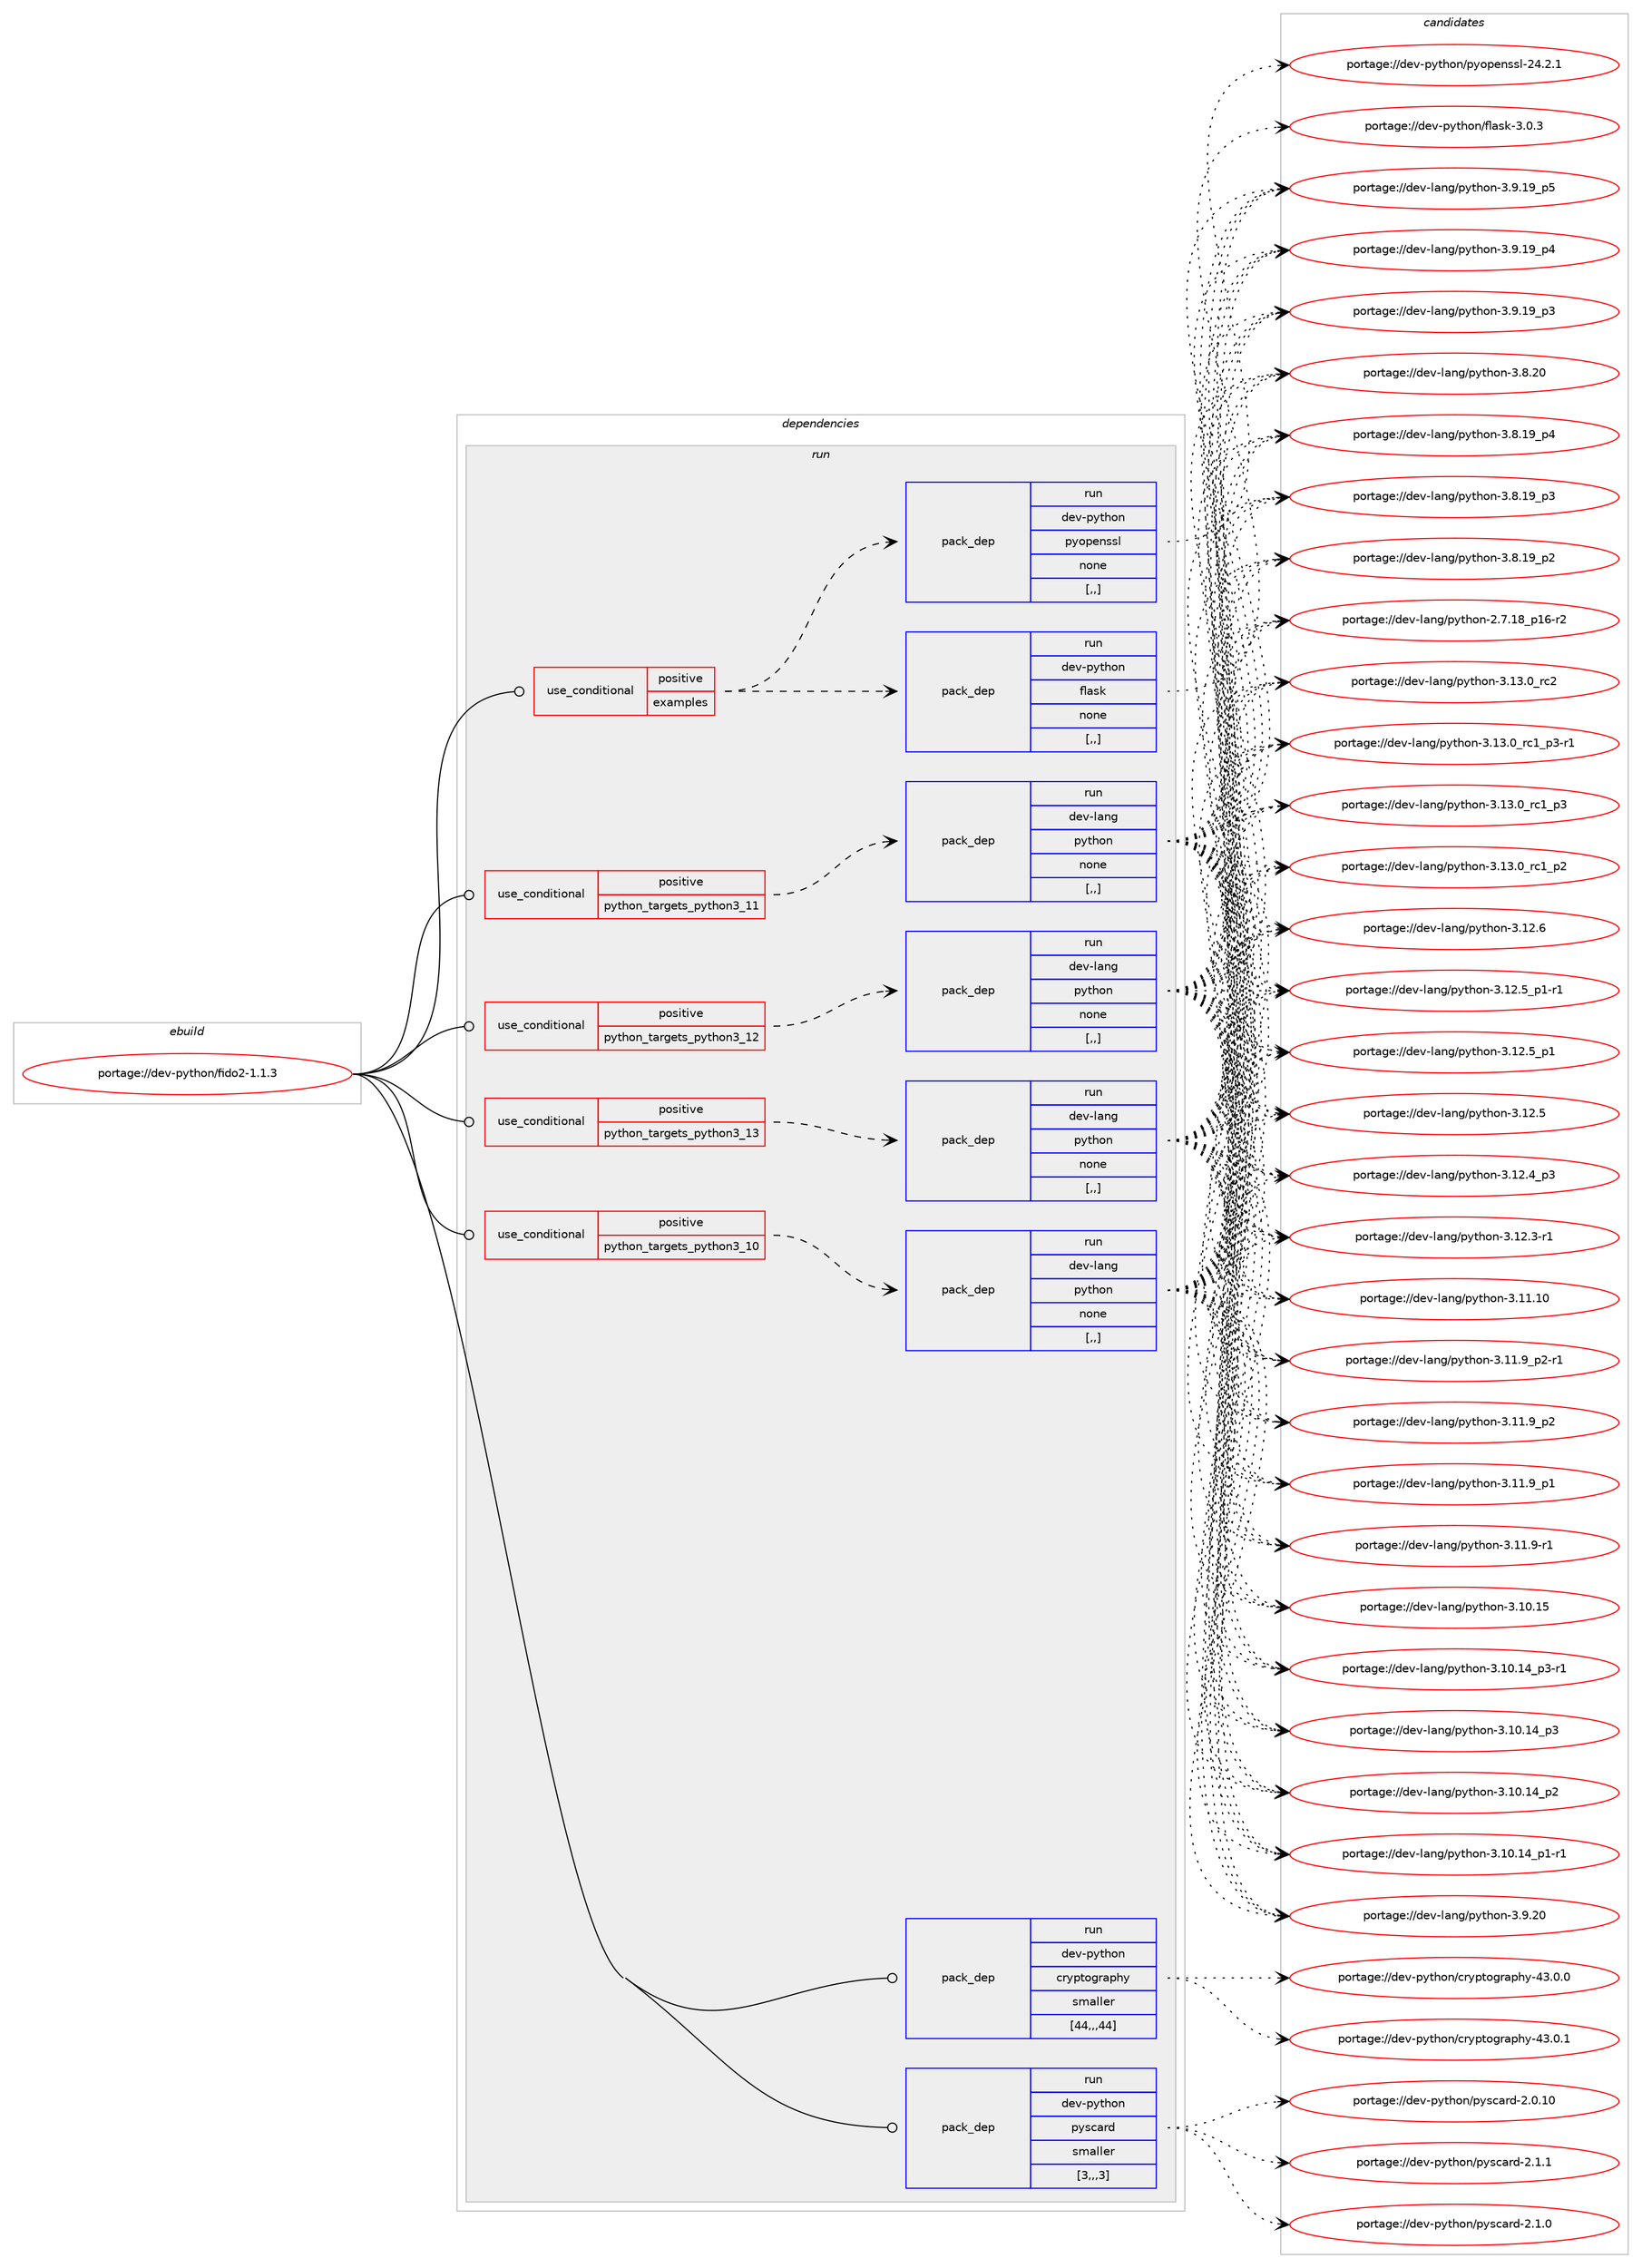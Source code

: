 digraph prolog {

# *************
# Graph options
# *************

newrank=true;
concentrate=true;
compound=true;
graph [rankdir=LR,fontname=Helvetica,fontsize=10,ranksep=1.5];#, ranksep=2.5, nodesep=0.2];
edge  [arrowhead=vee];
node  [fontname=Helvetica,fontsize=10];

# **********
# The ebuild
# **********

subgraph cluster_leftcol {
color=gray;
label=<<i>ebuild</i>>;
id [label="portage://dev-python/fido2-1.1.3", color=red, width=4, href="../dev-python/fido2-1.1.3.svg"];
}

# ****************
# The dependencies
# ****************

subgraph cluster_midcol {
color=gray;
label=<<i>dependencies</i>>;
subgraph cluster_compile {
fillcolor="#eeeeee";
style=filled;
label=<<i>compile</i>>;
}
subgraph cluster_compileandrun {
fillcolor="#eeeeee";
style=filled;
label=<<i>compile and run</i>>;
}
subgraph cluster_run {
fillcolor="#eeeeee";
style=filled;
label=<<i>run</i>>;
subgraph cond163036 {
dependency640536 [label=<<TABLE BORDER="0" CELLBORDER="1" CELLSPACING="0" CELLPADDING="4"><TR><TD ROWSPAN="3" CELLPADDING="10">use_conditional</TD></TR><TR><TD>positive</TD></TR><TR><TD>examples</TD></TR></TABLE>>, shape=none, color=red];
subgraph pack472681 {
dependency640537 [label=<<TABLE BORDER="0" CELLBORDER="1" CELLSPACING="0" CELLPADDING="4" WIDTH="220"><TR><TD ROWSPAN="6" CELLPADDING="30">pack_dep</TD></TR><TR><TD WIDTH="110">run</TD></TR><TR><TD>dev-python</TD></TR><TR><TD>flask</TD></TR><TR><TD>none</TD></TR><TR><TD>[,,]</TD></TR></TABLE>>, shape=none, color=blue];
}
dependency640536:e -> dependency640537:w [weight=20,style="dashed",arrowhead="vee"];
subgraph pack472682 {
dependency640538 [label=<<TABLE BORDER="0" CELLBORDER="1" CELLSPACING="0" CELLPADDING="4" WIDTH="220"><TR><TD ROWSPAN="6" CELLPADDING="30">pack_dep</TD></TR><TR><TD WIDTH="110">run</TD></TR><TR><TD>dev-python</TD></TR><TR><TD>pyopenssl</TD></TR><TR><TD>none</TD></TR><TR><TD>[,,]</TD></TR></TABLE>>, shape=none, color=blue];
}
dependency640536:e -> dependency640538:w [weight=20,style="dashed",arrowhead="vee"];
}
id:e -> dependency640536:w [weight=20,style="solid",arrowhead="odot"];
subgraph cond163037 {
dependency640539 [label=<<TABLE BORDER="0" CELLBORDER="1" CELLSPACING="0" CELLPADDING="4"><TR><TD ROWSPAN="3" CELLPADDING="10">use_conditional</TD></TR><TR><TD>positive</TD></TR><TR><TD>python_targets_python3_10</TD></TR></TABLE>>, shape=none, color=red];
subgraph pack472683 {
dependency640540 [label=<<TABLE BORDER="0" CELLBORDER="1" CELLSPACING="0" CELLPADDING="4" WIDTH="220"><TR><TD ROWSPAN="6" CELLPADDING="30">pack_dep</TD></TR><TR><TD WIDTH="110">run</TD></TR><TR><TD>dev-lang</TD></TR><TR><TD>python</TD></TR><TR><TD>none</TD></TR><TR><TD>[,,]</TD></TR></TABLE>>, shape=none, color=blue];
}
dependency640539:e -> dependency640540:w [weight=20,style="dashed",arrowhead="vee"];
}
id:e -> dependency640539:w [weight=20,style="solid",arrowhead="odot"];
subgraph cond163038 {
dependency640541 [label=<<TABLE BORDER="0" CELLBORDER="1" CELLSPACING="0" CELLPADDING="4"><TR><TD ROWSPAN="3" CELLPADDING="10">use_conditional</TD></TR><TR><TD>positive</TD></TR><TR><TD>python_targets_python3_11</TD></TR></TABLE>>, shape=none, color=red];
subgraph pack472684 {
dependency640542 [label=<<TABLE BORDER="0" CELLBORDER="1" CELLSPACING="0" CELLPADDING="4" WIDTH="220"><TR><TD ROWSPAN="6" CELLPADDING="30">pack_dep</TD></TR><TR><TD WIDTH="110">run</TD></TR><TR><TD>dev-lang</TD></TR><TR><TD>python</TD></TR><TR><TD>none</TD></TR><TR><TD>[,,]</TD></TR></TABLE>>, shape=none, color=blue];
}
dependency640541:e -> dependency640542:w [weight=20,style="dashed",arrowhead="vee"];
}
id:e -> dependency640541:w [weight=20,style="solid",arrowhead="odot"];
subgraph cond163039 {
dependency640543 [label=<<TABLE BORDER="0" CELLBORDER="1" CELLSPACING="0" CELLPADDING="4"><TR><TD ROWSPAN="3" CELLPADDING="10">use_conditional</TD></TR><TR><TD>positive</TD></TR><TR><TD>python_targets_python3_12</TD></TR></TABLE>>, shape=none, color=red];
subgraph pack472685 {
dependency640544 [label=<<TABLE BORDER="0" CELLBORDER="1" CELLSPACING="0" CELLPADDING="4" WIDTH="220"><TR><TD ROWSPAN="6" CELLPADDING="30">pack_dep</TD></TR><TR><TD WIDTH="110">run</TD></TR><TR><TD>dev-lang</TD></TR><TR><TD>python</TD></TR><TR><TD>none</TD></TR><TR><TD>[,,]</TD></TR></TABLE>>, shape=none, color=blue];
}
dependency640543:e -> dependency640544:w [weight=20,style="dashed",arrowhead="vee"];
}
id:e -> dependency640543:w [weight=20,style="solid",arrowhead="odot"];
subgraph cond163040 {
dependency640545 [label=<<TABLE BORDER="0" CELLBORDER="1" CELLSPACING="0" CELLPADDING="4"><TR><TD ROWSPAN="3" CELLPADDING="10">use_conditional</TD></TR><TR><TD>positive</TD></TR><TR><TD>python_targets_python3_13</TD></TR></TABLE>>, shape=none, color=red];
subgraph pack472686 {
dependency640546 [label=<<TABLE BORDER="0" CELLBORDER="1" CELLSPACING="0" CELLPADDING="4" WIDTH="220"><TR><TD ROWSPAN="6" CELLPADDING="30">pack_dep</TD></TR><TR><TD WIDTH="110">run</TD></TR><TR><TD>dev-lang</TD></TR><TR><TD>python</TD></TR><TR><TD>none</TD></TR><TR><TD>[,,]</TD></TR></TABLE>>, shape=none, color=blue];
}
dependency640545:e -> dependency640546:w [weight=20,style="dashed",arrowhead="vee"];
}
id:e -> dependency640545:w [weight=20,style="solid",arrowhead="odot"];
subgraph pack472687 {
dependency640547 [label=<<TABLE BORDER="0" CELLBORDER="1" CELLSPACING="0" CELLPADDING="4" WIDTH="220"><TR><TD ROWSPAN="6" CELLPADDING="30">pack_dep</TD></TR><TR><TD WIDTH="110">run</TD></TR><TR><TD>dev-python</TD></TR><TR><TD>cryptography</TD></TR><TR><TD>smaller</TD></TR><TR><TD>[44,,,44]</TD></TR></TABLE>>, shape=none, color=blue];
}
id:e -> dependency640547:w [weight=20,style="solid",arrowhead="odot"];
subgraph pack472688 {
dependency640548 [label=<<TABLE BORDER="0" CELLBORDER="1" CELLSPACING="0" CELLPADDING="4" WIDTH="220"><TR><TD ROWSPAN="6" CELLPADDING="30">pack_dep</TD></TR><TR><TD WIDTH="110">run</TD></TR><TR><TD>dev-python</TD></TR><TR><TD>pyscard</TD></TR><TR><TD>smaller</TD></TR><TR><TD>[3,,,3]</TD></TR></TABLE>>, shape=none, color=blue];
}
id:e -> dependency640548:w [weight=20,style="solid",arrowhead="odot"];
}
}

# **************
# The candidates
# **************

subgraph cluster_choices {
rank=same;
color=gray;
label=<<i>candidates</i>>;

subgraph choice472681 {
color=black;
nodesep=1;
choice100101118451121211161041111104710210897115107455146484651 [label="portage://dev-python/flask-3.0.3", color=red, width=4,href="../dev-python/flask-3.0.3.svg"];
dependency640537:e -> choice100101118451121211161041111104710210897115107455146484651:w [style=dotted,weight="100"];
}
subgraph choice472682 {
color=black;
nodesep=1;
choice100101118451121211161041111104711212111111210111011511510845505246504649 [label="portage://dev-python/pyopenssl-24.2.1", color=red, width=4,href="../dev-python/pyopenssl-24.2.1.svg"];
dependency640538:e -> choice100101118451121211161041111104711212111111210111011511510845505246504649:w [style=dotted,weight="100"];
}
subgraph choice472683 {
color=black;
nodesep=1;
choice10010111845108971101034711212111610411111045514649514648951149950 [label="portage://dev-lang/python-3.13.0_rc2", color=red, width=4,href="../dev-lang/python-3.13.0_rc2.svg"];
choice1001011184510897110103471121211161041111104551464951464895114994995112514511449 [label="portage://dev-lang/python-3.13.0_rc1_p3-r1", color=red, width=4,href="../dev-lang/python-3.13.0_rc1_p3-r1.svg"];
choice100101118451089711010347112121116104111110455146495146489511499499511251 [label="portage://dev-lang/python-3.13.0_rc1_p3", color=red, width=4,href="../dev-lang/python-3.13.0_rc1_p3.svg"];
choice100101118451089711010347112121116104111110455146495146489511499499511250 [label="portage://dev-lang/python-3.13.0_rc1_p2", color=red, width=4,href="../dev-lang/python-3.13.0_rc1_p2.svg"];
choice10010111845108971101034711212111610411111045514649504654 [label="portage://dev-lang/python-3.12.6", color=red, width=4,href="../dev-lang/python-3.12.6.svg"];
choice1001011184510897110103471121211161041111104551464950465395112494511449 [label="portage://dev-lang/python-3.12.5_p1-r1", color=red, width=4,href="../dev-lang/python-3.12.5_p1-r1.svg"];
choice100101118451089711010347112121116104111110455146495046539511249 [label="portage://dev-lang/python-3.12.5_p1", color=red, width=4,href="../dev-lang/python-3.12.5_p1.svg"];
choice10010111845108971101034711212111610411111045514649504653 [label="portage://dev-lang/python-3.12.5", color=red, width=4,href="../dev-lang/python-3.12.5.svg"];
choice100101118451089711010347112121116104111110455146495046529511251 [label="portage://dev-lang/python-3.12.4_p3", color=red, width=4,href="../dev-lang/python-3.12.4_p3.svg"];
choice100101118451089711010347112121116104111110455146495046514511449 [label="portage://dev-lang/python-3.12.3-r1", color=red, width=4,href="../dev-lang/python-3.12.3-r1.svg"];
choice1001011184510897110103471121211161041111104551464949464948 [label="portage://dev-lang/python-3.11.10", color=red, width=4,href="../dev-lang/python-3.11.10.svg"];
choice1001011184510897110103471121211161041111104551464949465795112504511449 [label="portage://dev-lang/python-3.11.9_p2-r1", color=red, width=4,href="../dev-lang/python-3.11.9_p2-r1.svg"];
choice100101118451089711010347112121116104111110455146494946579511250 [label="portage://dev-lang/python-3.11.9_p2", color=red, width=4,href="../dev-lang/python-3.11.9_p2.svg"];
choice100101118451089711010347112121116104111110455146494946579511249 [label="portage://dev-lang/python-3.11.9_p1", color=red, width=4,href="../dev-lang/python-3.11.9_p1.svg"];
choice100101118451089711010347112121116104111110455146494946574511449 [label="portage://dev-lang/python-3.11.9-r1", color=red, width=4,href="../dev-lang/python-3.11.9-r1.svg"];
choice1001011184510897110103471121211161041111104551464948464953 [label="portage://dev-lang/python-3.10.15", color=red, width=4,href="../dev-lang/python-3.10.15.svg"];
choice100101118451089711010347112121116104111110455146494846495295112514511449 [label="portage://dev-lang/python-3.10.14_p3-r1", color=red, width=4,href="../dev-lang/python-3.10.14_p3-r1.svg"];
choice10010111845108971101034711212111610411111045514649484649529511251 [label="portage://dev-lang/python-3.10.14_p3", color=red, width=4,href="../dev-lang/python-3.10.14_p3.svg"];
choice10010111845108971101034711212111610411111045514649484649529511250 [label="portage://dev-lang/python-3.10.14_p2", color=red, width=4,href="../dev-lang/python-3.10.14_p2.svg"];
choice100101118451089711010347112121116104111110455146494846495295112494511449 [label="portage://dev-lang/python-3.10.14_p1-r1", color=red, width=4,href="../dev-lang/python-3.10.14_p1-r1.svg"];
choice10010111845108971101034711212111610411111045514657465048 [label="portage://dev-lang/python-3.9.20", color=red, width=4,href="../dev-lang/python-3.9.20.svg"];
choice100101118451089711010347112121116104111110455146574649579511253 [label="portage://dev-lang/python-3.9.19_p5", color=red, width=4,href="../dev-lang/python-3.9.19_p5.svg"];
choice100101118451089711010347112121116104111110455146574649579511252 [label="portage://dev-lang/python-3.9.19_p4", color=red, width=4,href="../dev-lang/python-3.9.19_p4.svg"];
choice100101118451089711010347112121116104111110455146574649579511251 [label="portage://dev-lang/python-3.9.19_p3", color=red, width=4,href="../dev-lang/python-3.9.19_p3.svg"];
choice10010111845108971101034711212111610411111045514656465048 [label="portage://dev-lang/python-3.8.20", color=red, width=4,href="../dev-lang/python-3.8.20.svg"];
choice100101118451089711010347112121116104111110455146564649579511252 [label="portage://dev-lang/python-3.8.19_p4", color=red, width=4,href="../dev-lang/python-3.8.19_p4.svg"];
choice100101118451089711010347112121116104111110455146564649579511251 [label="portage://dev-lang/python-3.8.19_p3", color=red, width=4,href="../dev-lang/python-3.8.19_p3.svg"];
choice100101118451089711010347112121116104111110455146564649579511250 [label="portage://dev-lang/python-3.8.19_p2", color=red, width=4,href="../dev-lang/python-3.8.19_p2.svg"];
choice100101118451089711010347112121116104111110455046554649569511249544511450 [label="portage://dev-lang/python-2.7.18_p16-r2", color=red, width=4,href="../dev-lang/python-2.7.18_p16-r2.svg"];
dependency640540:e -> choice10010111845108971101034711212111610411111045514649514648951149950:w [style=dotted,weight="100"];
dependency640540:e -> choice1001011184510897110103471121211161041111104551464951464895114994995112514511449:w [style=dotted,weight="100"];
dependency640540:e -> choice100101118451089711010347112121116104111110455146495146489511499499511251:w [style=dotted,weight="100"];
dependency640540:e -> choice100101118451089711010347112121116104111110455146495146489511499499511250:w [style=dotted,weight="100"];
dependency640540:e -> choice10010111845108971101034711212111610411111045514649504654:w [style=dotted,weight="100"];
dependency640540:e -> choice1001011184510897110103471121211161041111104551464950465395112494511449:w [style=dotted,weight="100"];
dependency640540:e -> choice100101118451089711010347112121116104111110455146495046539511249:w [style=dotted,weight="100"];
dependency640540:e -> choice10010111845108971101034711212111610411111045514649504653:w [style=dotted,weight="100"];
dependency640540:e -> choice100101118451089711010347112121116104111110455146495046529511251:w [style=dotted,weight="100"];
dependency640540:e -> choice100101118451089711010347112121116104111110455146495046514511449:w [style=dotted,weight="100"];
dependency640540:e -> choice1001011184510897110103471121211161041111104551464949464948:w [style=dotted,weight="100"];
dependency640540:e -> choice1001011184510897110103471121211161041111104551464949465795112504511449:w [style=dotted,weight="100"];
dependency640540:e -> choice100101118451089711010347112121116104111110455146494946579511250:w [style=dotted,weight="100"];
dependency640540:e -> choice100101118451089711010347112121116104111110455146494946579511249:w [style=dotted,weight="100"];
dependency640540:e -> choice100101118451089711010347112121116104111110455146494946574511449:w [style=dotted,weight="100"];
dependency640540:e -> choice1001011184510897110103471121211161041111104551464948464953:w [style=dotted,weight="100"];
dependency640540:e -> choice100101118451089711010347112121116104111110455146494846495295112514511449:w [style=dotted,weight="100"];
dependency640540:e -> choice10010111845108971101034711212111610411111045514649484649529511251:w [style=dotted,weight="100"];
dependency640540:e -> choice10010111845108971101034711212111610411111045514649484649529511250:w [style=dotted,weight="100"];
dependency640540:e -> choice100101118451089711010347112121116104111110455146494846495295112494511449:w [style=dotted,weight="100"];
dependency640540:e -> choice10010111845108971101034711212111610411111045514657465048:w [style=dotted,weight="100"];
dependency640540:e -> choice100101118451089711010347112121116104111110455146574649579511253:w [style=dotted,weight="100"];
dependency640540:e -> choice100101118451089711010347112121116104111110455146574649579511252:w [style=dotted,weight="100"];
dependency640540:e -> choice100101118451089711010347112121116104111110455146574649579511251:w [style=dotted,weight="100"];
dependency640540:e -> choice10010111845108971101034711212111610411111045514656465048:w [style=dotted,weight="100"];
dependency640540:e -> choice100101118451089711010347112121116104111110455146564649579511252:w [style=dotted,weight="100"];
dependency640540:e -> choice100101118451089711010347112121116104111110455146564649579511251:w [style=dotted,weight="100"];
dependency640540:e -> choice100101118451089711010347112121116104111110455146564649579511250:w [style=dotted,weight="100"];
dependency640540:e -> choice100101118451089711010347112121116104111110455046554649569511249544511450:w [style=dotted,weight="100"];
}
subgraph choice472684 {
color=black;
nodesep=1;
choice10010111845108971101034711212111610411111045514649514648951149950 [label="portage://dev-lang/python-3.13.0_rc2", color=red, width=4,href="../dev-lang/python-3.13.0_rc2.svg"];
choice1001011184510897110103471121211161041111104551464951464895114994995112514511449 [label="portage://dev-lang/python-3.13.0_rc1_p3-r1", color=red, width=4,href="../dev-lang/python-3.13.0_rc1_p3-r1.svg"];
choice100101118451089711010347112121116104111110455146495146489511499499511251 [label="portage://dev-lang/python-3.13.0_rc1_p3", color=red, width=4,href="../dev-lang/python-3.13.0_rc1_p3.svg"];
choice100101118451089711010347112121116104111110455146495146489511499499511250 [label="portage://dev-lang/python-3.13.0_rc1_p2", color=red, width=4,href="../dev-lang/python-3.13.0_rc1_p2.svg"];
choice10010111845108971101034711212111610411111045514649504654 [label="portage://dev-lang/python-3.12.6", color=red, width=4,href="../dev-lang/python-3.12.6.svg"];
choice1001011184510897110103471121211161041111104551464950465395112494511449 [label="portage://dev-lang/python-3.12.5_p1-r1", color=red, width=4,href="../dev-lang/python-3.12.5_p1-r1.svg"];
choice100101118451089711010347112121116104111110455146495046539511249 [label="portage://dev-lang/python-3.12.5_p1", color=red, width=4,href="../dev-lang/python-3.12.5_p1.svg"];
choice10010111845108971101034711212111610411111045514649504653 [label="portage://dev-lang/python-3.12.5", color=red, width=4,href="../dev-lang/python-3.12.5.svg"];
choice100101118451089711010347112121116104111110455146495046529511251 [label="portage://dev-lang/python-3.12.4_p3", color=red, width=4,href="../dev-lang/python-3.12.4_p3.svg"];
choice100101118451089711010347112121116104111110455146495046514511449 [label="portage://dev-lang/python-3.12.3-r1", color=red, width=4,href="../dev-lang/python-3.12.3-r1.svg"];
choice1001011184510897110103471121211161041111104551464949464948 [label="portage://dev-lang/python-3.11.10", color=red, width=4,href="../dev-lang/python-3.11.10.svg"];
choice1001011184510897110103471121211161041111104551464949465795112504511449 [label="portage://dev-lang/python-3.11.9_p2-r1", color=red, width=4,href="../dev-lang/python-3.11.9_p2-r1.svg"];
choice100101118451089711010347112121116104111110455146494946579511250 [label="portage://dev-lang/python-3.11.9_p2", color=red, width=4,href="../dev-lang/python-3.11.9_p2.svg"];
choice100101118451089711010347112121116104111110455146494946579511249 [label="portage://dev-lang/python-3.11.9_p1", color=red, width=4,href="../dev-lang/python-3.11.9_p1.svg"];
choice100101118451089711010347112121116104111110455146494946574511449 [label="portage://dev-lang/python-3.11.9-r1", color=red, width=4,href="../dev-lang/python-3.11.9-r1.svg"];
choice1001011184510897110103471121211161041111104551464948464953 [label="portage://dev-lang/python-3.10.15", color=red, width=4,href="../dev-lang/python-3.10.15.svg"];
choice100101118451089711010347112121116104111110455146494846495295112514511449 [label="portage://dev-lang/python-3.10.14_p3-r1", color=red, width=4,href="../dev-lang/python-3.10.14_p3-r1.svg"];
choice10010111845108971101034711212111610411111045514649484649529511251 [label="portage://dev-lang/python-3.10.14_p3", color=red, width=4,href="../dev-lang/python-3.10.14_p3.svg"];
choice10010111845108971101034711212111610411111045514649484649529511250 [label="portage://dev-lang/python-3.10.14_p2", color=red, width=4,href="../dev-lang/python-3.10.14_p2.svg"];
choice100101118451089711010347112121116104111110455146494846495295112494511449 [label="portage://dev-lang/python-3.10.14_p1-r1", color=red, width=4,href="../dev-lang/python-3.10.14_p1-r1.svg"];
choice10010111845108971101034711212111610411111045514657465048 [label="portage://dev-lang/python-3.9.20", color=red, width=4,href="../dev-lang/python-3.9.20.svg"];
choice100101118451089711010347112121116104111110455146574649579511253 [label="portage://dev-lang/python-3.9.19_p5", color=red, width=4,href="../dev-lang/python-3.9.19_p5.svg"];
choice100101118451089711010347112121116104111110455146574649579511252 [label="portage://dev-lang/python-3.9.19_p4", color=red, width=4,href="../dev-lang/python-3.9.19_p4.svg"];
choice100101118451089711010347112121116104111110455146574649579511251 [label="portage://dev-lang/python-3.9.19_p3", color=red, width=4,href="../dev-lang/python-3.9.19_p3.svg"];
choice10010111845108971101034711212111610411111045514656465048 [label="portage://dev-lang/python-3.8.20", color=red, width=4,href="../dev-lang/python-3.8.20.svg"];
choice100101118451089711010347112121116104111110455146564649579511252 [label="portage://dev-lang/python-3.8.19_p4", color=red, width=4,href="../dev-lang/python-3.8.19_p4.svg"];
choice100101118451089711010347112121116104111110455146564649579511251 [label="portage://dev-lang/python-3.8.19_p3", color=red, width=4,href="../dev-lang/python-3.8.19_p3.svg"];
choice100101118451089711010347112121116104111110455146564649579511250 [label="portage://dev-lang/python-3.8.19_p2", color=red, width=4,href="../dev-lang/python-3.8.19_p2.svg"];
choice100101118451089711010347112121116104111110455046554649569511249544511450 [label="portage://dev-lang/python-2.7.18_p16-r2", color=red, width=4,href="../dev-lang/python-2.7.18_p16-r2.svg"];
dependency640542:e -> choice10010111845108971101034711212111610411111045514649514648951149950:w [style=dotted,weight="100"];
dependency640542:e -> choice1001011184510897110103471121211161041111104551464951464895114994995112514511449:w [style=dotted,weight="100"];
dependency640542:e -> choice100101118451089711010347112121116104111110455146495146489511499499511251:w [style=dotted,weight="100"];
dependency640542:e -> choice100101118451089711010347112121116104111110455146495146489511499499511250:w [style=dotted,weight="100"];
dependency640542:e -> choice10010111845108971101034711212111610411111045514649504654:w [style=dotted,weight="100"];
dependency640542:e -> choice1001011184510897110103471121211161041111104551464950465395112494511449:w [style=dotted,weight="100"];
dependency640542:e -> choice100101118451089711010347112121116104111110455146495046539511249:w [style=dotted,weight="100"];
dependency640542:e -> choice10010111845108971101034711212111610411111045514649504653:w [style=dotted,weight="100"];
dependency640542:e -> choice100101118451089711010347112121116104111110455146495046529511251:w [style=dotted,weight="100"];
dependency640542:e -> choice100101118451089711010347112121116104111110455146495046514511449:w [style=dotted,weight="100"];
dependency640542:e -> choice1001011184510897110103471121211161041111104551464949464948:w [style=dotted,weight="100"];
dependency640542:e -> choice1001011184510897110103471121211161041111104551464949465795112504511449:w [style=dotted,weight="100"];
dependency640542:e -> choice100101118451089711010347112121116104111110455146494946579511250:w [style=dotted,weight="100"];
dependency640542:e -> choice100101118451089711010347112121116104111110455146494946579511249:w [style=dotted,weight="100"];
dependency640542:e -> choice100101118451089711010347112121116104111110455146494946574511449:w [style=dotted,weight="100"];
dependency640542:e -> choice1001011184510897110103471121211161041111104551464948464953:w [style=dotted,weight="100"];
dependency640542:e -> choice100101118451089711010347112121116104111110455146494846495295112514511449:w [style=dotted,weight="100"];
dependency640542:e -> choice10010111845108971101034711212111610411111045514649484649529511251:w [style=dotted,weight="100"];
dependency640542:e -> choice10010111845108971101034711212111610411111045514649484649529511250:w [style=dotted,weight="100"];
dependency640542:e -> choice100101118451089711010347112121116104111110455146494846495295112494511449:w [style=dotted,weight="100"];
dependency640542:e -> choice10010111845108971101034711212111610411111045514657465048:w [style=dotted,weight="100"];
dependency640542:e -> choice100101118451089711010347112121116104111110455146574649579511253:w [style=dotted,weight="100"];
dependency640542:e -> choice100101118451089711010347112121116104111110455146574649579511252:w [style=dotted,weight="100"];
dependency640542:e -> choice100101118451089711010347112121116104111110455146574649579511251:w [style=dotted,weight="100"];
dependency640542:e -> choice10010111845108971101034711212111610411111045514656465048:w [style=dotted,weight="100"];
dependency640542:e -> choice100101118451089711010347112121116104111110455146564649579511252:w [style=dotted,weight="100"];
dependency640542:e -> choice100101118451089711010347112121116104111110455146564649579511251:w [style=dotted,weight="100"];
dependency640542:e -> choice100101118451089711010347112121116104111110455146564649579511250:w [style=dotted,weight="100"];
dependency640542:e -> choice100101118451089711010347112121116104111110455046554649569511249544511450:w [style=dotted,weight="100"];
}
subgraph choice472685 {
color=black;
nodesep=1;
choice10010111845108971101034711212111610411111045514649514648951149950 [label="portage://dev-lang/python-3.13.0_rc2", color=red, width=4,href="../dev-lang/python-3.13.0_rc2.svg"];
choice1001011184510897110103471121211161041111104551464951464895114994995112514511449 [label="portage://dev-lang/python-3.13.0_rc1_p3-r1", color=red, width=4,href="../dev-lang/python-3.13.0_rc1_p3-r1.svg"];
choice100101118451089711010347112121116104111110455146495146489511499499511251 [label="portage://dev-lang/python-3.13.0_rc1_p3", color=red, width=4,href="../dev-lang/python-3.13.0_rc1_p3.svg"];
choice100101118451089711010347112121116104111110455146495146489511499499511250 [label="portage://dev-lang/python-3.13.0_rc1_p2", color=red, width=4,href="../dev-lang/python-3.13.0_rc1_p2.svg"];
choice10010111845108971101034711212111610411111045514649504654 [label="portage://dev-lang/python-3.12.6", color=red, width=4,href="../dev-lang/python-3.12.6.svg"];
choice1001011184510897110103471121211161041111104551464950465395112494511449 [label="portage://dev-lang/python-3.12.5_p1-r1", color=red, width=4,href="../dev-lang/python-3.12.5_p1-r1.svg"];
choice100101118451089711010347112121116104111110455146495046539511249 [label="portage://dev-lang/python-3.12.5_p1", color=red, width=4,href="../dev-lang/python-3.12.5_p1.svg"];
choice10010111845108971101034711212111610411111045514649504653 [label="portage://dev-lang/python-3.12.5", color=red, width=4,href="../dev-lang/python-3.12.5.svg"];
choice100101118451089711010347112121116104111110455146495046529511251 [label="portage://dev-lang/python-3.12.4_p3", color=red, width=4,href="../dev-lang/python-3.12.4_p3.svg"];
choice100101118451089711010347112121116104111110455146495046514511449 [label="portage://dev-lang/python-3.12.3-r1", color=red, width=4,href="../dev-lang/python-3.12.3-r1.svg"];
choice1001011184510897110103471121211161041111104551464949464948 [label="portage://dev-lang/python-3.11.10", color=red, width=4,href="../dev-lang/python-3.11.10.svg"];
choice1001011184510897110103471121211161041111104551464949465795112504511449 [label="portage://dev-lang/python-3.11.9_p2-r1", color=red, width=4,href="../dev-lang/python-3.11.9_p2-r1.svg"];
choice100101118451089711010347112121116104111110455146494946579511250 [label="portage://dev-lang/python-3.11.9_p2", color=red, width=4,href="../dev-lang/python-3.11.9_p2.svg"];
choice100101118451089711010347112121116104111110455146494946579511249 [label="portage://dev-lang/python-3.11.9_p1", color=red, width=4,href="../dev-lang/python-3.11.9_p1.svg"];
choice100101118451089711010347112121116104111110455146494946574511449 [label="portage://dev-lang/python-3.11.9-r1", color=red, width=4,href="../dev-lang/python-3.11.9-r1.svg"];
choice1001011184510897110103471121211161041111104551464948464953 [label="portage://dev-lang/python-3.10.15", color=red, width=4,href="../dev-lang/python-3.10.15.svg"];
choice100101118451089711010347112121116104111110455146494846495295112514511449 [label="portage://dev-lang/python-3.10.14_p3-r1", color=red, width=4,href="../dev-lang/python-3.10.14_p3-r1.svg"];
choice10010111845108971101034711212111610411111045514649484649529511251 [label="portage://dev-lang/python-3.10.14_p3", color=red, width=4,href="../dev-lang/python-3.10.14_p3.svg"];
choice10010111845108971101034711212111610411111045514649484649529511250 [label="portage://dev-lang/python-3.10.14_p2", color=red, width=4,href="../dev-lang/python-3.10.14_p2.svg"];
choice100101118451089711010347112121116104111110455146494846495295112494511449 [label="portage://dev-lang/python-3.10.14_p1-r1", color=red, width=4,href="../dev-lang/python-3.10.14_p1-r1.svg"];
choice10010111845108971101034711212111610411111045514657465048 [label="portage://dev-lang/python-3.9.20", color=red, width=4,href="../dev-lang/python-3.9.20.svg"];
choice100101118451089711010347112121116104111110455146574649579511253 [label="portage://dev-lang/python-3.9.19_p5", color=red, width=4,href="../dev-lang/python-3.9.19_p5.svg"];
choice100101118451089711010347112121116104111110455146574649579511252 [label="portage://dev-lang/python-3.9.19_p4", color=red, width=4,href="../dev-lang/python-3.9.19_p4.svg"];
choice100101118451089711010347112121116104111110455146574649579511251 [label="portage://dev-lang/python-3.9.19_p3", color=red, width=4,href="../dev-lang/python-3.9.19_p3.svg"];
choice10010111845108971101034711212111610411111045514656465048 [label="portage://dev-lang/python-3.8.20", color=red, width=4,href="../dev-lang/python-3.8.20.svg"];
choice100101118451089711010347112121116104111110455146564649579511252 [label="portage://dev-lang/python-3.8.19_p4", color=red, width=4,href="../dev-lang/python-3.8.19_p4.svg"];
choice100101118451089711010347112121116104111110455146564649579511251 [label="portage://dev-lang/python-3.8.19_p3", color=red, width=4,href="../dev-lang/python-3.8.19_p3.svg"];
choice100101118451089711010347112121116104111110455146564649579511250 [label="portage://dev-lang/python-3.8.19_p2", color=red, width=4,href="../dev-lang/python-3.8.19_p2.svg"];
choice100101118451089711010347112121116104111110455046554649569511249544511450 [label="portage://dev-lang/python-2.7.18_p16-r2", color=red, width=4,href="../dev-lang/python-2.7.18_p16-r2.svg"];
dependency640544:e -> choice10010111845108971101034711212111610411111045514649514648951149950:w [style=dotted,weight="100"];
dependency640544:e -> choice1001011184510897110103471121211161041111104551464951464895114994995112514511449:w [style=dotted,weight="100"];
dependency640544:e -> choice100101118451089711010347112121116104111110455146495146489511499499511251:w [style=dotted,weight="100"];
dependency640544:e -> choice100101118451089711010347112121116104111110455146495146489511499499511250:w [style=dotted,weight="100"];
dependency640544:e -> choice10010111845108971101034711212111610411111045514649504654:w [style=dotted,weight="100"];
dependency640544:e -> choice1001011184510897110103471121211161041111104551464950465395112494511449:w [style=dotted,weight="100"];
dependency640544:e -> choice100101118451089711010347112121116104111110455146495046539511249:w [style=dotted,weight="100"];
dependency640544:e -> choice10010111845108971101034711212111610411111045514649504653:w [style=dotted,weight="100"];
dependency640544:e -> choice100101118451089711010347112121116104111110455146495046529511251:w [style=dotted,weight="100"];
dependency640544:e -> choice100101118451089711010347112121116104111110455146495046514511449:w [style=dotted,weight="100"];
dependency640544:e -> choice1001011184510897110103471121211161041111104551464949464948:w [style=dotted,weight="100"];
dependency640544:e -> choice1001011184510897110103471121211161041111104551464949465795112504511449:w [style=dotted,weight="100"];
dependency640544:e -> choice100101118451089711010347112121116104111110455146494946579511250:w [style=dotted,weight="100"];
dependency640544:e -> choice100101118451089711010347112121116104111110455146494946579511249:w [style=dotted,weight="100"];
dependency640544:e -> choice100101118451089711010347112121116104111110455146494946574511449:w [style=dotted,weight="100"];
dependency640544:e -> choice1001011184510897110103471121211161041111104551464948464953:w [style=dotted,weight="100"];
dependency640544:e -> choice100101118451089711010347112121116104111110455146494846495295112514511449:w [style=dotted,weight="100"];
dependency640544:e -> choice10010111845108971101034711212111610411111045514649484649529511251:w [style=dotted,weight="100"];
dependency640544:e -> choice10010111845108971101034711212111610411111045514649484649529511250:w [style=dotted,weight="100"];
dependency640544:e -> choice100101118451089711010347112121116104111110455146494846495295112494511449:w [style=dotted,weight="100"];
dependency640544:e -> choice10010111845108971101034711212111610411111045514657465048:w [style=dotted,weight="100"];
dependency640544:e -> choice100101118451089711010347112121116104111110455146574649579511253:w [style=dotted,weight="100"];
dependency640544:e -> choice100101118451089711010347112121116104111110455146574649579511252:w [style=dotted,weight="100"];
dependency640544:e -> choice100101118451089711010347112121116104111110455146574649579511251:w [style=dotted,weight="100"];
dependency640544:e -> choice10010111845108971101034711212111610411111045514656465048:w [style=dotted,weight="100"];
dependency640544:e -> choice100101118451089711010347112121116104111110455146564649579511252:w [style=dotted,weight="100"];
dependency640544:e -> choice100101118451089711010347112121116104111110455146564649579511251:w [style=dotted,weight="100"];
dependency640544:e -> choice100101118451089711010347112121116104111110455146564649579511250:w [style=dotted,weight="100"];
dependency640544:e -> choice100101118451089711010347112121116104111110455046554649569511249544511450:w [style=dotted,weight="100"];
}
subgraph choice472686 {
color=black;
nodesep=1;
choice10010111845108971101034711212111610411111045514649514648951149950 [label="portage://dev-lang/python-3.13.0_rc2", color=red, width=4,href="../dev-lang/python-3.13.0_rc2.svg"];
choice1001011184510897110103471121211161041111104551464951464895114994995112514511449 [label="portage://dev-lang/python-3.13.0_rc1_p3-r1", color=red, width=4,href="../dev-lang/python-3.13.0_rc1_p3-r1.svg"];
choice100101118451089711010347112121116104111110455146495146489511499499511251 [label="portage://dev-lang/python-3.13.0_rc1_p3", color=red, width=4,href="../dev-lang/python-3.13.0_rc1_p3.svg"];
choice100101118451089711010347112121116104111110455146495146489511499499511250 [label="portage://dev-lang/python-3.13.0_rc1_p2", color=red, width=4,href="../dev-lang/python-3.13.0_rc1_p2.svg"];
choice10010111845108971101034711212111610411111045514649504654 [label="portage://dev-lang/python-3.12.6", color=red, width=4,href="../dev-lang/python-3.12.6.svg"];
choice1001011184510897110103471121211161041111104551464950465395112494511449 [label="portage://dev-lang/python-3.12.5_p1-r1", color=red, width=4,href="../dev-lang/python-3.12.5_p1-r1.svg"];
choice100101118451089711010347112121116104111110455146495046539511249 [label="portage://dev-lang/python-3.12.5_p1", color=red, width=4,href="../dev-lang/python-3.12.5_p1.svg"];
choice10010111845108971101034711212111610411111045514649504653 [label="portage://dev-lang/python-3.12.5", color=red, width=4,href="../dev-lang/python-3.12.5.svg"];
choice100101118451089711010347112121116104111110455146495046529511251 [label="portage://dev-lang/python-3.12.4_p3", color=red, width=4,href="../dev-lang/python-3.12.4_p3.svg"];
choice100101118451089711010347112121116104111110455146495046514511449 [label="portage://dev-lang/python-3.12.3-r1", color=red, width=4,href="../dev-lang/python-3.12.3-r1.svg"];
choice1001011184510897110103471121211161041111104551464949464948 [label="portage://dev-lang/python-3.11.10", color=red, width=4,href="../dev-lang/python-3.11.10.svg"];
choice1001011184510897110103471121211161041111104551464949465795112504511449 [label="portage://dev-lang/python-3.11.9_p2-r1", color=red, width=4,href="../dev-lang/python-3.11.9_p2-r1.svg"];
choice100101118451089711010347112121116104111110455146494946579511250 [label="portage://dev-lang/python-3.11.9_p2", color=red, width=4,href="../dev-lang/python-3.11.9_p2.svg"];
choice100101118451089711010347112121116104111110455146494946579511249 [label="portage://dev-lang/python-3.11.9_p1", color=red, width=4,href="../dev-lang/python-3.11.9_p1.svg"];
choice100101118451089711010347112121116104111110455146494946574511449 [label="portage://dev-lang/python-3.11.9-r1", color=red, width=4,href="../dev-lang/python-3.11.9-r1.svg"];
choice1001011184510897110103471121211161041111104551464948464953 [label="portage://dev-lang/python-3.10.15", color=red, width=4,href="../dev-lang/python-3.10.15.svg"];
choice100101118451089711010347112121116104111110455146494846495295112514511449 [label="portage://dev-lang/python-3.10.14_p3-r1", color=red, width=4,href="../dev-lang/python-3.10.14_p3-r1.svg"];
choice10010111845108971101034711212111610411111045514649484649529511251 [label="portage://dev-lang/python-3.10.14_p3", color=red, width=4,href="../dev-lang/python-3.10.14_p3.svg"];
choice10010111845108971101034711212111610411111045514649484649529511250 [label="portage://dev-lang/python-3.10.14_p2", color=red, width=4,href="../dev-lang/python-3.10.14_p2.svg"];
choice100101118451089711010347112121116104111110455146494846495295112494511449 [label="portage://dev-lang/python-3.10.14_p1-r1", color=red, width=4,href="../dev-lang/python-3.10.14_p1-r1.svg"];
choice10010111845108971101034711212111610411111045514657465048 [label="portage://dev-lang/python-3.9.20", color=red, width=4,href="../dev-lang/python-3.9.20.svg"];
choice100101118451089711010347112121116104111110455146574649579511253 [label="portage://dev-lang/python-3.9.19_p5", color=red, width=4,href="../dev-lang/python-3.9.19_p5.svg"];
choice100101118451089711010347112121116104111110455146574649579511252 [label="portage://dev-lang/python-3.9.19_p4", color=red, width=4,href="../dev-lang/python-3.9.19_p4.svg"];
choice100101118451089711010347112121116104111110455146574649579511251 [label="portage://dev-lang/python-3.9.19_p3", color=red, width=4,href="../dev-lang/python-3.9.19_p3.svg"];
choice10010111845108971101034711212111610411111045514656465048 [label="portage://dev-lang/python-3.8.20", color=red, width=4,href="../dev-lang/python-3.8.20.svg"];
choice100101118451089711010347112121116104111110455146564649579511252 [label="portage://dev-lang/python-3.8.19_p4", color=red, width=4,href="../dev-lang/python-3.8.19_p4.svg"];
choice100101118451089711010347112121116104111110455146564649579511251 [label="portage://dev-lang/python-3.8.19_p3", color=red, width=4,href="../dev-lang/python-3.8.19_p3.svg"];
choice100101118451089711010347112121116104111110455146564649579511250 [label="portage://dev-lang/python-3.8.19_p2", color=red, width=4,href="../dev-lang/python-3.8.19_p2.svg"];
choice100101118451089711010347112121116104111110455046554649569511249544511450 [label="portage://dev-lang/python-2.7.18_p16-r2", color=red, width=4,href="../dev-lang/python-2.7.18_p16-r2.svg"];
dependency640546:e -> choice10010111845108971101034711212111610411111045514649514648951149950:w [style=dotted,weight="100"];
dependency640546:e -> choice1001011184510897110103471121211161041111104551464951464895114994995112514511449:w [style=dotted,weight="100"];
dependency640546:e -> choice100101118451089711010347112121116104111110455146495146489511499499511251:w [style=dotted,weight="100"];
dependency640546:e -> choice100101118451089711010347112121116104111110455146495146489511499499511250:w [style=dotted,weight="100"];
dependency640546:e -> choice10010111845108971101034711212111610411111045514649504654:w [style=dotted,weight="100"];
dependency640546:e -> choice1001011184510897110103471121211161041111104551464950465395112494511449:w [style=dotted,weight="100"];
dependency640546:e -> choice100101118451089711010347112121116104111110455146495046539511249:w [style=dotted,weight="100"];
dependency640546:e -> choice10010111845108971101034711212111610411111045514649504653:w [style=dotted,weight="100"];
dependency640546:e -> choice100101118451089711010347112121116104111110455146495046529511251:w [style=dotted,weight="100"];
dependency640546:e -> choice100101118451089711010347112121116104111110455146495046514511449:w [style=dotted,weight="100"];
dependency640546:e -> choice1001011184510897110103471121211161041111104551464949464948:w [style=dotted,weight="100"];
dependency640546:e -> choice1001011184510897110103471121211161041111104551464949465795112504511449:w [style=dotted,weight="100"];
dependency640546:e -> choice100101118451089711010347112121116104111110455146494946579511250:w [style=dotted,weight="100"];
dependency640546:e -> choice100101118451089711010347112121116104111110455146494946579511249:w [style=dotted,weight="100"];
dependency640546:e -> choice100101118451089711010347112121116104111110455146494946574511449:w [style=dotted,weight="100"];
dependency640546:e -> choice1001011184510897110103471121211161041111104551464948464953:w [style=dotted,weight="100"];
dependency640546:e -> choice100101118451089711010347112121116104111110455146494846495295112514511449:w [style=dotted,weight="100"];
dependency640546:e -> choice10010111845108971101034711212111610411111045514649484649529511251:w [style=dotted,weight="100"];
dependency640546:e -> choice10010111845108971101034711212111610411111045514649484649529511250:w [style=dotted,weight="100"];
dependency640546:e -> choice100101118451089711010347112121116104111110455146494846495295112494511449:w [style=dotted,weight="100"];
dependency640546:e -> choice10010111845108971101034711212111610411111045514657465048:w [style=dotted,weight="100"];
dependency640546:e -> choice100101118451089711010347112121116104111110455146574649579511253:w [style=dotted,weight="100"];
dependency640546:e -> choice100101118451089711010347112121116104111110455146574649579511252:w [style=dotted,weight="100"];
dependency640546:e -> choice100101118451089711010347112121116104111110455146574649579511251:w [style=dotted,weight="100"];
dependency640546:e -> choice10010111845108971101034711212111610411111045514656465048:w [style=dotted,weight="100"];
dependency640546:e -> choice100101118451089711010347112121116104111110455146564649579511252:w [style=dotted,weight="100"];
dependency640546:e -> choice100101118451089711010347112121116104111110455146564649579511251:w [style=dotted,weight="100"];
dependency640546:e -> choice100101118451089711010347112121116104111110455146564649579511250:w [style=dotted,weight="100"];
dependency640546:e -> choice100101118451089711010347112121116104111110455046554649569511249544511450:w [style=dotted,weight="100"];
}
subgraph choice472687 {
color=black;
nodesep=1;
choice1001011184511212111610411111047991141211121161111031149711210412145525146484649 [label="portage://dev-python/cryptography-43.0.1", color=red, width=4,href="../dev-python/cryptography-43.0.1.svg"];
choice1001011184511212111610411111047991141211121161111031149711210412145525146484648 [label="portage://dev-python/cryptography-43.0.0", color=red, width=4,href="../dev-python/cryptography-43.0.0.svg"];
dependency640547:e -> choice1001011184511212111610411111047991141211121161111031149711210412145525146484649:w [style=dotted,weight="100"];
dependency640547:e -> choice1001011184511212111610411111047991141211121161111031149711210412145525146484648:w [style=dotted,weight="100"];
}
subgraph choice472688 {
color=black;
nodesep=1;
choice10010111845112121116104111110471121211159997114100455046494649 [label="portage://dev-python/pyscard-2.1.1", color=red, width=4,href="../dev-python/pyscard-2.1.1.svg"];
choice10010111845112121116104111110471121211159997114100455046494648 [label="portage://dev-python/pyscard-2.1.0", color=red, width=4,href="../dev-python/pyscard-2.1.0.svg"];
choice1001011184511212111610411111047112121115999711410045504648464948 [label="portage://dev-python/pyscard-2.0.10", color=red, width=4,href="../dev-python/pyscard-2.0.10.svg"];
dependency640548:e -> choice10010111845112121116104111110471121211159997114100455046494649:w [style=dotted,weight="100"];
dependency640548:e -> choice10010111845112121116104111110471121211159997114100455046494648:w [style=dotted,weight="100"];
dependency640548:e -> choice1001011184511212111610411111047112121115999711410045504648464948:w [style=dotted,weight="100"];
}
}

}

